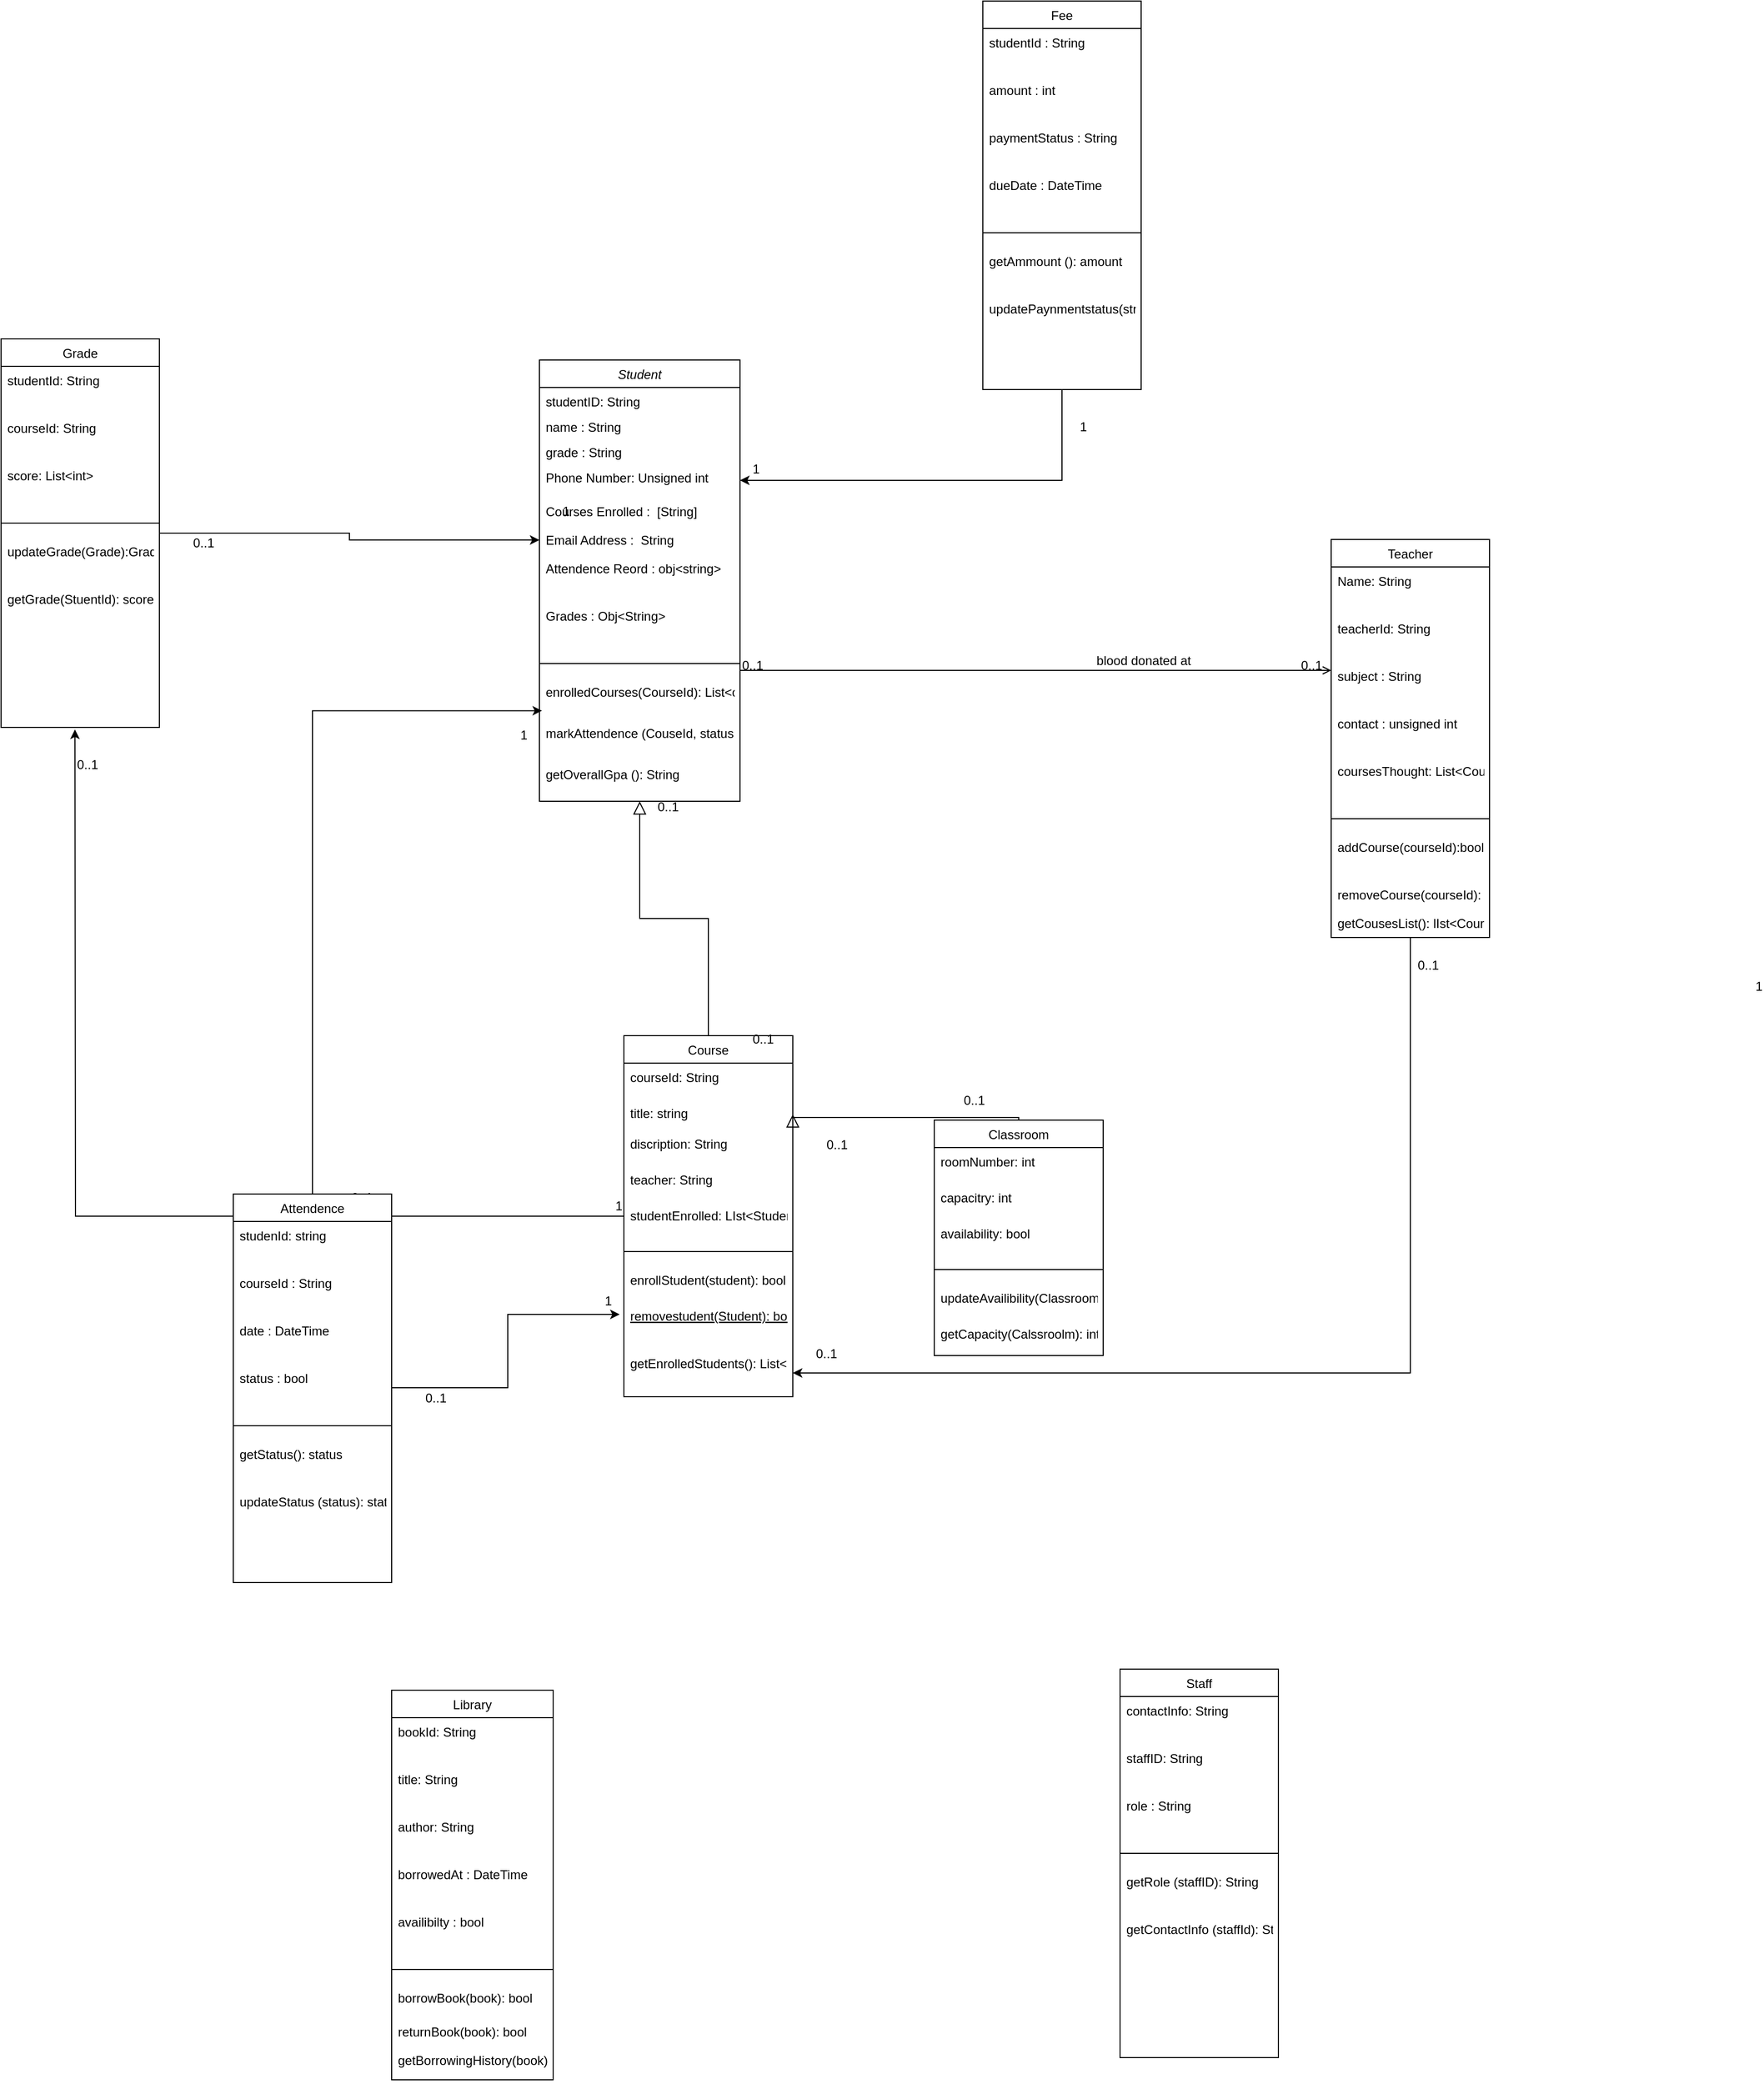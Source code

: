 <mxfile version="21.3.8" type="github">
  <diagram id="C5RBs43oDa-KdzZeNtuy" name="Page-1">
    <mxGraphModel dx="2232" dy="1851" grid="1" gridSize="10" guides="1" tooltips="1" connect="1" arrows="1" fold="1" page="1" pageScale="1" pageWidth="827" pageHeight="1169" math="0" shadow="0">
      <root>
        <mxCell id="WIyWlLk6GJQsqaUBKTNV-0" />
        <mxCell id="WIyWlLk6GJQsqaUBKTNV-1" parent="WIyWlLk6GJQsqaUBKTNV-0" />
        <mxCell id="zkfFHV4jXpPFQw0GAbJ--0" value="Student" style="swimlane;fontStyle=2;align=center;verticalAlign=top;childLayout=stackLayout;horizontal=1;startSize=26;horizontalStack=0;resizeParent=1;resizeLast=0;collapsible=1;marginBottom=0;rounded=0;shadow=0;strokeWidth=1;" parent="WIyWlLk6GJQsqaUBKTNV-1" vertex="1">
          <mxGeometry x="40" y="60" width="190" height="418" as="geometry">
            <mxRectangle x="230" y="140" width="160" height="26" as="alternateBounds" />
          </mxGeometry>
        </mxCell>
        <mxCell id="zkfFHV4jXpPFQw0GAbJ--1" value="studentID: String" style="text;align=left;verticalAlign=top;spacingLeft=4;spacingRight=4;overflow=hidden;rotatable=0;points=[[0,0.5],[1,0.5]];portConstraint=eastwest;" parent="zkfFHV4jXpPFQw0GAbJ--0" vertex="1">
          <mxGeometry y="26" width="190" height="24" as="geometry" />
        </mxCell>
        <mxCell id="I5NfdiN6lvFIo6ACq2IE-95" value="name : String" style="text;align=left;verticalAlign=top;spacingLeft=4;spacingRight=4;overflow=hidden;rotatable=0;points=[[0,0.5],[1,0.5]];portConstraint=eastwest;" vertex="1" parent="zkfFHV4jXpPFQw0GAbJ--0">
          <mxGeometry y="50" width="190" height="24" as="geometry" />
        </mxCell>
        <mxCell id="I5NfdiN6lvFIo6ACq2IE-96" value="grade : String" style="text;align=left;verticalAlign=top;spacingLeft=4;spacingRight=4;overflow=hidden;rotatable=0;points=[[0,0.5],[1,0.5]];portConstraint=eastwest;" vertex="1" parent="zkfFHV4jXpPFQw0GAbJ--0">
          <mxGeometry y="74" width="190" height="24" as="geometry" />
        </mxCell>
        <mxCell id="zkfFHV4jXpPFQw0GAbJ--2" value="Phone Number: Unsigned int" style="text;align=left;verticalAlign=top;spacingLeft=4;spacingRight=4;overflow=hidden;rotatable=0;points=[[0,0.5],[1,0.5]];portConstraint=eastwest;rounded=0;shadow=0;html=0;" parent="zkfFHV4jXpPFQw0GAbJ--0" vertex="1">
          <mxGeometry y="98" width="190" height="32" as="geometry" />
        </mxCell>
        <mxCell id="I5NfdiN6lvFIo6ACq2IE-97" value="Courses Enrolled :  [String]&#xa;" style="text;align=left;verticalAlign=top;spacingLeft=4;spacingRight=4;overflow=hidden;rotatable=0;points=[[0,0.5],[1,0.5]];portConstraint=eastwest;rounded=0;shadow=0;html=0;" vertex="1" parent="zkfFHV4jXpPFQw0GAbJ--0">
          <mxGeometry y="130" width="190" height="27" as="geometry" />
        </mxCell>
        <mxCell id="zkfFHV4jXpPFQw0GAbJ--3" value="Email Address :  String&#xa;" style="text;align=left;verticalAlign=top;spacingLeft=4;spacingRight=4;overflow=hidden;rotatable=0;points=[[0,0.5],[1,0.5]];portConstraint=eastwest;rounded=0;shadow=0;html=0;" parent="zkfFHV4jXpPFQw0GAbJ--0" vertex="1">
          <mxGeometry y="157" width="190" height="27" as="geometry" />
        </mxCell>
        <mxCell id="I5NfdiN6lvFIo6ACq2IE-3" value="Attendence Reord : obj&lt;string&gt;" style="text;align=left;verticalAlign=top;spacingLeft=4;spacingRight=4;overflow=hidden;rotatable=0;points=[[0,0.5],[1,0.5]];portConstraint=eastwest;rounded=0;shadow=0;html=0;" vertex="1" parent="zkfFHV4jXpPFQw0GAbJ--0">
          <mxGeometry y="184" width="190" height="45" as="geometry" />
        </mxCell>
        <mxCell id="I5NfdiN6lvFIo6ACq2IE-4" value="Grades : Obj&lt;String&gt;" style="text;align=left;verticalAlign=top;spacingLeft=4;spacingRight=4;overflow=hidden;rotatable=0;points=[[0,0.5],[1,0.5]];portConstraint=eastwest;rounded=0;shadow=0;html=0;" vertex="1" parent="zkfFHV4jXpPFQw0GAbJ--0">
          <mxGeometry y="229" width="190" height="45" as="geometry" />
        </mxCell>
        <mxCell id="zkfFHV4jXpPFQw0GAbJ--4" value="" style="line;html=1;strokeWidth=1;align=left;verticalAlign=middle;spacingTop=-1;spacingLeft=3;spacingRight=3;rotatable=0;labelPosition=right;points=[];portConstraint=eastwest;" parent="zkfFHV4jXpPFQw0GAbJ--0" vertex="1">
          <mxGeometry y="274" width="190" height="27" as="geometry" />
        </mxCell>
        <mxCell id="zkfFHV4jXpPFQw0GAbJ--5" value="enrolledCourses(CourseId): List&lt;obj&gt;&#xa;" style="text;align=left;verticalAlign=top;spacingLeft=4;spacingRight=4;overflow=hidden;rotatable=0;points=[[0,0.5],[1,0.5]];portConstraint=eastwest;" parent="zkfFHV4jXpPFQw0GAbJ--0" vertex="1">
          <mxGeometry y="301" width="190" height="39" as="geometry" />
        </mxCell>
        <mxCell id="I5NfdiN6lvFIo6ACq2IE-99" value="markAttendence (CouseId, status,date)" style="text;align=left;verticalAlign=top;spacingLeft=4;spacingRight=4;overflow=hidden;rotatable=0;points=[[0,0.5],[1,0.5]];portConstraint=eastwest;" vertex="1" parent="zkfFHV4jXpPFQw0GAbJ--0">
          <mxGeometry y="340" width="190" height="39" as="geometry" />
        </mxCell>
        <mxCell id="I5NfdiN6lvFIo6ACq2IE-100" value="getOverallGpa (): String" style="text;align=left;verticalAlign=top;spacingLeft=4;spacingRight=4;overflow=hidden;rotatable=0;points=[[0,0.5],[1,0.5]];portConstraint=eastwest;" vertex="1" parent="zkfFHV4jXpPFQw0GAbJ--0">
          <mxGeometry y="379" width="190" height="39" as="geometry" />
        </mxCell>
        <mxCell id="I5NfdiN6lvFIo6ACq2IE-91" style="edgeStyle=orthogonalEdgeStyle;rounded=0;orthogonalLoop=1;jettySize=auto;html=1;" edge="1" parent="WIyWlLk6GJQsqaUBKTNV-1" source="zkfFHV4jXpPFQw0GAbJ--6">
          <mxGeometry relative="1" as="geometry">
            <mxPoint x="-400" y="410" as="targetPoint" />
          </mxGeometry>
        </mxCell>
        <mxCell id="zkfFHV4jXpPFQw0GAbJ--6" value="Course" style="swimlane;fontStyle=0;align=center;verticalAlign=top;childLayout=stackLayout;horizontal=1;startSize=26;horizontalStack=0;resizeParent=1;resizeLast=0;collapsible=1;marginBottom=0;rounded=0;shadow=0;strokeWidth=1;" parent="WIyWlLk6GJQsqaUBKTNV-1" vertex="1">
          <mxGeometry x="120" y="700" width="160" height="342" as="geometry">
            <mxRectangle x="130" y="380" width="160" height="26" as="alternateBounds" />
          </mxGeometry>
        </mxCell>
        <mxCell id="zkfFHV4jXpPFQw0GAbJ--7" value="courseId: String" style="text;align=left;verticalAlign=top;spacingLeft=4;spacingRight=4;overflow=hidden;rotatable=0;points=[[0,0.5],[1,0.5]];portConstraint=eastwest;" parent="zkfFHV4jXpPFQw0GAbJ--6" vertex="1">
          <mxGeometry y="26" width="160" height="34" as="geometry" />
        </mxCell>
        <mxCell id="zkfFHV4jXpPFQw0GAbJ--8" value="title: string" style="text;align=left;verticalAlign=top;spacingLeft=4;spacingRight=4;overflow=hidden;rotatable=0;points=[[0,0.5],[1,0.5]];portConstraint=eastwest;rounded=0;shadow=0;html=0;" parent="zkfFHV4jXpPFQw0GAbJ--6" vertex="1">
          <mxGeometry y="60" width="160" height="29" as="geometry" />
        </mxCell>
        <mxCell id="I5NfdiN6lvFIo6ACq2IE-102" value="discription: String" style="text;align=left;verticalAlign=top;spacingLeft=4;spacingRight=4;overflow=hidden;rotatable=0;points=[[0,0.5],[1,0.5]];portConstraint=eastwest;" vertex="1" parent="zkfFHV4jXpPFQw0GAbJ--6">
          <mxGeometry y="89" width="160" height="34" as="geometry" />
        </mxCell>
        <mxCell id="I5NfdiN6lvFIo6ACq2IE-104" value="teacher: String" style="text;align=left;verticalAlign=top;spacingLeft=4;spacingRight=4;overflow=hidden;rotatable=0;points=[[0,0.5],[1,0.5]];portConstraint=eastwest;" vertex="1" parent="zkfFHV4jXpPFQw0GAbJ--6">
          <mxGeometry y="123" width="160" height="34" as="geometry" />
        </mxCell>
        <mxCell id="I5NfdiN6lvFIo6ACq2IE-105" value="studentEnrolled: LIst&lt;Student&gt;" style="text;align=left;verticalAlign=top;spacingLeft=4;spacingRight=4;overflow=hidden;rotatable=0;points=[[0,0.5],[1,0.5]];portConstraint=eastwest;" vertex="1" parent="zkfFHV4jXpPFQw0GAbJ--6">
          <mxGeometry y="157" width="160" height="34" as="geometry" />
        </mxCell>
        <mxCell id="zkfFHV4jXpPFQw0GAbJ--9" value="" style="line;html=1;strokeWidth=1;align=left;verticalAlign=middle;spacingTop=-1;spacingLeft=3;spacingRight=3;rotatable=0;labelPosition=right;points=[];portConstraint=eastwest;" parent="zkfFHV4jXpPFQw0GAbJ--6" vertex="1">
          <mxGeometry y="191" width="160" height="27" as="geometry" />
        </mxCell>
        <mxCell id="I5NfdiN6lvFIo6ACq2IE-103" value="enrollStudent(student): bool" style="text;align=left;verticalAlign=top;spacingLeft=4;spacingRight=4;overflow=hidden;rotatable=0;points=[[0,0.5],[1,0.5]];portConstraint=eastwest;" vertex="1" parent="zkfFHV4jXpPFQw0GAbJ--6">
          <mxGeometry y="218" width="160" height="34" as="geometry" />
        </mxCell>
        <mxCell id="zkfFHV4jXpPFQw0GAbJ--10" value="removestudent(Student): bool" style="text;align=left;verticalAlign=top;spacingLeft=4;spacingRight=4;overflow=hidden;rotatable=0;points=[[0,0.5],[1,0.5]];portConstraint=eastwest;fontStyle=4" parent="zkfFHV4jXpPFQw0GAbJ--6" vertex="1">
          <mxGeometry y="252" width="160" height="45" as="geometry" />
        </mxCell>
        <mxCell id="zkfFHV4jXpPFQw0GAbJ--11" value="getEnrolledStudents(): List&lt;Student&gt;" style="text;align=left;verticalAlign=top;spacingLeft=4;spacingRight=4;overflow=hidden;rotatable=0;points=[[0,0.5],[1,0.5]];portConstraint=eastwest;" parent="zkfFHV4jXpPFQw0GAbJ--6" vertex="1">
          <mxGeometry y="297" width="160" height="45" as="geometry" />
        </mxCell>
        <mxCell id="zkfFHV4jXpPFQw0GAbJ--12" value="" style="endArrow=block;endSize=10;endFill=0;shadow=0;strokeWidth=1;rounded=0;edgeStyle=elbowEdgeStyle;elbow=vertical;" parent="WIyWlLk6GJQsqaUBKTNV-1" source="zkfFHV4jXpPFQw0GAbJ--6" target="zkfFHV4jXpPFQw0GAbJ--0" edge="1">
          <mxGeometry width="160" relative="1" as="geometry">
            <mxPoint x="230" y="324" as="sourcePoint" />
            <mxPoint x="230" y="324" as="targetPoint" />
          </mxGeometry>
        </mxCell>
        <mxCell id="zkfFHV4jXpPFQw0GAbJ--13" value="Classroom" style="swimlane;fontStyle=0;align=center;verticalAlign=top;childLayout=stackLayout;horizontal=1;startSize=26;horizontalStack=0;resizeParent=1;resizeLast=0;collapsible=1;marginBottom=0;rounded=0;shadow=0;strokeWidth=1;" parent="WIyWlLk6GJQsqaUBKTNV-1" vertex="1">
          <mxGeometry x="414" y="780" width="160" height="223" as="geometry">
            <mxRectangle x="340" y="380" width="170" height="26" as="alternateBounds" />
          </mxGeometry>
        </mxCell>
        <mxCell id="zkfFHV4jXpPFQw0GAbJ--14" value="roomNumber: int" style="text;align=left;verticalAlign=top;spacingLeft=4;spacingRight=4;overflow=hidden;rotatable=0;points=[[0,0.5],[1,0.5]];portConstraint=eastwest;" parent="zkfFHV4jXpPFQw0GAbJ--13" vertex="1">
          <mxGeometry y="26" width="160" height="34" as="geometry" />
        </mxCell>
        <mxCell id="I5NfdiN6lvFIo6ACq2IE-108" value="capacitry: int" style="text;align=left;verticalAlign=top;spacingLeft=4;spacingRight=4;overflow=hidden;rotatable=0;points=[[0,0.5],[1,0.5]];portConstraint=eastwest;" vertex="1" parent="zkfFHV4jXpPFQw0GAbJ--13">
          <mxGeometry y="60" width="160" height="34" as="geometry" />
        </mxCell>
        <mxCell id="I5NfdiN6lvFIo6ACq2IE-109" value="availability: bool" style="text;align=left;verticalAlign=top;spacingLeft=4;spacingRight=4;overflow=hidden;rotatable=0;points=[[0,0.5],[1,0.5]];portConstraint=eastwest;" vertex="1" parent="zkfFHV4jXpPFQw0GAbJ--13">
          <mxGeometry y="94" width="160" height="34" as="geometry" />
        </mxCell>
        <mxCell id="zkfFHV4jXpPFQw0GAbJ--15" value="" style="line;html=1;strokeWidth=1;align=left;verticalAlign=middle;spacingTop=-1;spacingLeft=3;spacingRight=3;rotatable=0;labelPosition=right;points=[];portConstraint=eastwest;" parent="zkfFHV4jXpPFQw0GAbJ--13" vertex="1">
          <mxGeometry y="128" width="160" height="27" as="geometry" />
        </mxCell>
        <mxCell id="I5NfdiN6lvFIo6ACq2IE-112" value="updateAvailibility(Classroom): bool" style="text;align=left;verticalAlign=top;spacingLeft=4;spacingRight=4;overflow=hidden;rotatable=0;points=[[0,0.5],[1,0.5]];portConstraint=eastwest;" vertex="1" parent="zkfFHV4jXpPFQw0GAbJ--13">
          <mxGeometry y="155" width="160" height="34" as="geometry" />
        </mxCell>
        <mxCell id="I5NfdiN6lvFIo6ACq2IE-111" value="getCapacity(Calssroolm): int" style="text;align=left;verticalAlign=top;spacingLeft=4;spacingRight=4;overflow=hidden;rotatable=0;points=[[0,0.5],[1,0.5]];portConstraint=eastwest;" vertex="1" parent="zkfFHV4jXpPFQw0GAbJ--13">
          <mxGeometry y="189" width="160" height="34" as="geometry" />
        </mxCell>
        <mxCell id="zkfFHV4jXpPFQw0GAbJ--16" value="" style="endArrow=block;endSize=10;endFill=0;shadow=0;strokeWidth=1;rounded=0;edgeStyle=elbowEdgeStyle;elbow=vertical;entryX=1;entryY=0.5;entryDx=0;entryDy=0;" parent="WIyWlLk6GJQsqaUBKTNV-1" source="zkfFHV4jXpPFQw0GAbJ--13" target="zkfFHV4jXpPFQw0GAbJ--8" edge="1">
          <mxGeometry width="160" relative="1" as="geometry">
            <mxPoint x="240" y="494" as="sourcePoint" />
            <mxPoint x="340" y="392" as="targetPoint" />
          </mxGeometry>
        </mxCell>
        <mxCell id="I5NfdiN6lvFIo6ACq2IE-82" style="edgeStyle=orthogonalEdgeStyle;rounded=0;orthogonalLoop=1;jettySize=auto;html=1;" edge="1" parent="WIyWlLk6GJQsqaUBKTNV-1" source="zkfFHV4jXpPFQw0GAbJ--17" target="zkfFHV4jXpPFQw0GAbJ--11">
          <mxGeometry relative="1" as="geometry" />
        </mxCell>
        <mxCell id="zkfFHV4jXpPFQw0GAbJ--17" value="Teacher" style="swimlane;fontStyle=0;align=center;verticalAlign=top;childLayout=stackLayout;horizontal=1;startSize=26;horizontalStack=0;resizeParent=1;resizeLast=0;collapsible=1;marginBottom=0;rounded=0;shadow=0;strokeWidth=1;" parent="WIyWlLk6GJQsqaUBKTNV-1" vertex="1">
          <mxGeometry x="790" y="230" width="150" height="377" as="geometry">
            <mxRectangle x="550" y="140" width="160" height="26" as="alternateBounds" />
          </mxGeometry>
        </mxCell>
        <mxCell id="zkfFHV4jXpPFQw0GAbJ--18" value="Name: String" style="text;align=left;verticalAlign=top;spacingLeft=4;spacingRight=4;overflow=hidden;rotatable=0;points=[[0,0.5],[1,0.5]];portConstraint=eastwest;" parent="zkfFHV4jXpPFQw0GAbJ--17" vertex="1">
          <mxGeometry y="26" width="150" height="45" as="geometry" />
        </mxCell>
        <mxCell id="zkfFHV4jXpPFQw0GAbJ--19" value="teacherId: String" style="text;align=left;verticalAlign=top;spacingLeft=4;spacingRight=4;overflow=hidden;rotatable=0;points=[[0,0.5],[1,0.5]];portConstraint=eastwest;rounded=0;shadow=0;html=0;" parent="zkfFHV4jXpPFQw0GAbJ--17" vertex="1">
          <mxGeometry y="71" width="150" height="45" as="geometry" />
        </mxCell>
        <mxCell id="zkfFHV4jXpPFQw0GAbJ--20" value="subject : String" style="text;align=left;verticalAlign=top;spacingLeft=4;spacingRight=4;overflow=hidden;rotatable=0;points=[[0,0.5],[1,0.5]];portConstraint=eastwest;rounded=0;shadow=0;html=0;" parent="zkfFHV4jXpPFQw0GAbJ--17" vertex="1">
          <mxGeometry y="116" width="150" height="45" as="geometry" />
        </mxCell>
        <mxCell id="zkfFHV4jXpPFQw0GAbJ--21" value="contact : unsigned int" style="text;align=left;verticalAlign=top;spacingLeft=4;spacingRight=4;overflow=hidden;rotatable=0;points=[[0,0.5],[1,0.5]];portConstraint=eastwest;rounded=0;shadow=0;html=0;" parent="zkfFHV4jXpPFQw0GAbJ--17" vertex="1">
          <mxGeometry y="161" width="150" height="45" as="geometry" />
        </mxCell>
        <mxCell id="zkfFHV4jXpPFQw0GAbJ--22" value="coursesThought: List&lt;Course&gt;" style="text;align=left;verticalAlign=top;spacingLeft=4;spacingRight=4;overflow=hidden;rotatable=0;points=[[0,0.5],[1,0.5]];portConstraint=eastwest;rounded=0;shadow=0;html=0;" parent="zkfFHV4jXpPFQw0GAbJ--17" vertex="1">
          <mxGeometry y="206" width="150" height="45" as="geometry" />
        </mxCell>
        <mxCell id="zkfFHV4jXpPFQw0GAbJ--23" value="" style="line;html=1;strokeWidth=1;align=left;verticalAlign=middle;spacingTop=-1;spacingLeft=3;spacingRight=3;rotatable=0;labelPosition=right;points=[];portConstraint=eastwest;" parent="zkfFHV4jXpPFQw0GAbJ--17" vertex="1">
          <mxGeometry y="251" width="150" height="27" as="geometry" />
        </mxCell>
        <mxCell id="zkfFHV4jXpPFQw0GAbJ--24" value="addCourse(courseId):bool" style="text;align=left;verticalAlign=top;spacingLeft=4;spacingRight=4;overflow=hidden;rotatable=0;points=[[0,0.5],[1,0.5]];portConstraint=eastwest;" parent="zkfFHV4jXpPFQw0GAbJ--17" vertex="1">
          <mxGeometry y="278" width="150" height="45" as="geometry" />
        </mxCell>
        <mxCell id="zkfFHV4jXpPFQw0GAbJ--25" value="removeCourse(courseId): Course" style="text;align=left;verticalAlign=top;spacingLeft=4;spacingRight=4;overflow=hidden;rotatable=0;points=[[0,0.5],[1,0.5]];portConstraint=eastwest;" parent="zkfFHV4jXpPFQw0GAbJ--17" vertex="1">
          <mxGeometry y="323" width="150" height="27" as="geometry" />
        </mxCell>
        <mxCell id="I5NfdiN6lvFIo6ACq2IE-101" value="getCousesList(): lIst&lt;Course&gt;" style="text;align=left;verticalAlign=top;spacingLeft=4;spacingRight=4;overflow=hidden;rotatable=0;points=[[0,0.5],[1,0.5]];portConstraint=eastwest;" vertex="1" parent="zkfFHV4jXpPFQw0GAbJ--17">
          <mxGeometry y="350" width="150" height="27" as="geometry" />
        </mxCell>
        <mxCell id="zkfFHV4jXpPFQw0GAbJ--26" value="" style="endArrow=open;shadow=0;strokeWidth=1;rounded=0;endFill=1;edgeStyle=elbowEdgeStyle;elbow=vertical;" parent="WIyWlLk6GJQsqaUBKTNV-1" source="zkfFHV4jXpPFQw0GAbJ--0" target="zkfFHV4jXpPFQw0GAbJ--17" edge="1">
          <mxGeometry x="0.5" y="41" relative="1" as="geometry">
            <mxPoint x="410" y="313" as="sourcePoint" />
            <mxPoint x="570" y="313" as="targetPoint" />
            <mxPoint x="-40" y="32" as="offset" />
          </mxGeometry>
        </mxCell>
        <mxCell id="zkfFHV4jXpPFQw0GAbJ--27" value="0..1" style="resizable=0;align=left;verticalAlign=bottom;labelBackgroundColor=none;fontSize=12;" parent="zkfFHV4jXpPFQw0GAbJ--26" connectable="0" vertex="1">
          <mxGeometry x="-1" relative="1" as="geometry">
            <mxPoint y="4" as="offset" />
          </mxGeometry>
        </mxCell>
        <mxCell id="zkfFHV4jXpPFQw0GAbJ--28" value="0..1" style="resizable=0;align=right;verticalAlign=bottom;labelBackgroundColor=none;fontSize=12;" parent="zkfFHV4jXpPFQw0GAbJ--26" connectable="0" vertex="1">
          <mxGeometry x="1" relative="1" as="geometry">
            <mxPoint x="-7" y="4" as="offset" />
          </mxGeometry>
        </mxCell>
        <mxCell id="zkfFHV4jXpPFQw0GAbJ--29" value="blood donated at" style="text;html=1;resizable=0;points=[];;align=center;verticalAlign=middle;labelBackgroundColor=none;rounded=0;shadow=0;strokeWidth=1;fontSize=12;" parent="zkfFHV4jXpPFQw0GAbJ--26" vertex="1" connectable="0">
          <mxGeometry x="0.5" y="49" relative="1" as="geometry">
            <mxPoint x="-38" y="40" as="offset" />
          </mxGeometry>
        </mxCell>
        <mxCell id="I5NfdiN6lvFIo6ACq2IE-65" value="0..1" style="resizable=0;align=left;verticalAlign=bottom;labelBackgroundColor=none;fontSize=12;" connectable="0" vertex="1" parent="zkfFHV4jXpPFQw0GAbJ--26">
          <mxGeometry x="-1" relative="1" as="geometry">
            <mxPoint x="-80" y="138" as="offset" />
          </mxGeometry>
        </mxCell>
        <mxCell id="I5NfdiN6lvFIo6ACq2IE-66" value="1" style="resizable=0;align=left;verticalAlign=bottom;labelBackgroundColor=none;fontSize=12;" connectable="0" vertex="1" parent="zkfFHV4jXpPFQw0GAbJ--26">
          <mxGeometry x="-1" relative="1" as="geometry">
            <mxPoint x="-130" y="606" as="offset" />
          </mxGeometry>
        </mxCell>
        <mxCell id="I5NfdiN6lvFIo6ACq2IE-71" value="1" style="resizable=0;align=left;verticalAlign=bottom;labelBackgroundColor=none;fontSize=12;" connectable="0" vertex="1" parent="zkfFHV4jXpPFQw0GAbJ--26">
          <mxGeometry x="-1" relative="1" as="geometry">
            <mxPoint x="-210" y="70" as="offset" />
          </mxGeometry>
        </mxCell>
        <mxCell id="I5NfdiN6lvFIo6ACq2IE-72" value="0..1" style="resizable=0;align=left;verticalAlign=bottom;labelBackgroundColor=none;fontSize=12;" connectable="0" vertex="1" parent="zkfFHV4jXpPFQw0GAbJ--26">
          <mxGeometry x="-1" relative="1" as="geometry">
            <mxPoint x="10" y="358" as="offset" />
          </mxGeometry>
        </mxCell>
        <mxCell id="I5NfdiN6lvFIo6ACq2IE-73" value="0..1" style="resizable=0;align=left;verticalAlign=bottom;labelBackgroundColor=none;fontSize=12;" connectable="0" vertex="1" parent="zkfFHV4jXpPFQw0GAbJ--26">
          <mxGeometry x="-1" relative="1" as="geometry">
            <mxPoint x="-370" y="508" as="offset" />
          </mxGeometry>
        </mxCell>
        <mxCell id="I5NfdiN6lvFIo6ACq2IE-76" value="1" style="resizable=0;align=left;verticalAlign=bottom;labelBackgroundColor=none;fontSize=12;" connectable="0" vertex="1" parent="zkfFHV4jXpPFQw0GAbJ--26">
          <mxGeometry x="-1" relative="1" as="geometry">
            <mxPoint x="-170" y="-142" as="offset" />
          </mxGeometry>
        </mxCell>
        <mxCell id="I5NfdiN6lvFIo6ACq2IE-78" value="0..1" style="resizable=0;align=left;verticalAlign=bottom;labelBackgroundColor=none;fontSize=12;" connectable="0" vertex="1" parent="zkfFHV4jXpPFQw0GAbJ--26">
          <mxGeometry x="-1" relative="1" as="geometry">
            <mxPoint x="-520" y="-112" as="offset" />
          </mxGeometry>
        </mxCell>
        <mxCell id="I5NfdiN6lvFIo6ACq2IE-80" value="1" style="resizable=0;align=left;verticalAlign=bottom;labelBackgroundColor=none;fontSize=12;" connectable="0" vertex="1" parent="zkfFHV4jXpPFQw0GAbJ--26">
          <mxGeometry x="-1" relative="1" as="geometry">
            <mxPoint x="10" y="-182" as="offset" />
          </mxGeometry>
        </mxCell>
        <mxCell id="I5NfdiN6lvFIo6ACq2IE-81" value="1" style="resizable=0;align=left;verticalAlign=bottom;labelBackgroundColor=none;fontSize=12;" connectable="0" vertex="1" parent="zkfFHV4jXpPFQw0GAbJ--26">
          <mxGeometry x="-1" relative="1" as="geometry">
            <mxPoint x="320" y="-222" as="offset" />
          </mxGeometry>
        </mxCell>
        <mxCell id="I5NfdiN6lvFIo6ACq2IE-84" value="0..1" style="resizable=0;align=left;verticalAlign=bottom;labelBackgroundColor=none;fontSize=12;" connectable="0" vertex="1" parent="zkfFHV4jXpPFQw0GAbJ--26">
          <mxGeometry x="-1" relative="1" as="geometry">
            <mxPoint x="70" y="656" as="offset" />
          </mxGeometry>
        </mxCell>
        <mxCell id="I5NfdiN6lvFIo6ACq2IE-85" value="1" style="resizable=0;align=left;verticalAlign=bottom;labelBackgroundColor=none;fontSize=12;" connectable="0" vertex="1" parent="zkfFHV4jXpPFQw0GAbJ--26">
          <mxGeometry x="-1" relative="1" as="geometry">
            <mxPoint x="960" y="308" as="offset" />
          </mxGeometry>
        </mxCell>
        <mxCell id="I5NfdiN6lvFIo6ACq2IE-86" value="0..1" style="resizable=0;align=left;verticalAlign=bottom;labelBackgroundColor=none;fontSize=12;" connectable="0" vertex="1" parent="zkfFHV4jXpPFQw0GAbJ--26">
          <mxGeometry x="-1" relative="1" as="geometry">
            <mxPoint x="640" y="288" as="offset" />
          </mxGeometry>
        </mxCell>
        <mxCell id="I5NfdiN6lvFIo6ACq2IE-87" value="0..1" style="resizable=0;align=left;verticalAlign=bottom;labelBackgroundColor=none;fontSize=12;" connectable="0" vertex="1" parent="zkfFHV4jXpPFQw0GAbJ--26">
          <mxGeometry x="-1" relative="1" as="geometry">
            <mxPoint x="210" y="416" as="offset" />
          </mxGeometry>
        </mxCell>
        <mxCell id="I5NfdiN6lvFIo6ACq2IE-88" value="0..1" style="resizable=0;align=left;verticalAlign=bottom;labelBackgroundColor=none;fontSize=12;" connectable="0" vertex="1" parent="zkfFHV4jXpPFQw0GAbJ--26">
          <mxGeometry x="-1" relative="1" as="geometry">
            <mxPoint x="80" y="458" as="offset" />
          </mxGeometry>
        </mxCell>
        <mxCell id="I5NfdiN6lvFIo6ACq2IE-90" value="0..1" style="resizable=0;align=left;verticalAlign=bottom;labelBackgroundColor=none;fontSize=12;" connectable="0" vertex="1" parent="zkfFHV4jXpPFQw0GAbJ--26">
          <mxGeometry x="-1" relative="1" as="geometry">
            <mxPoint x="-300" y="698" as="offset" />
          </mxGeometry>
        </mxCell>
        <mxCell id="I5NfdiN6lvFIo6ACq2IE-92" value="0..1" style="resizable=0;align=left;verticalAlign=bottom;labelBackgroundColor=none;fontSize=12;" connectable="0" vertex="1" parent="zkfFHV4jXpPFQw0GAbJ--26">
          <mxGeometry x="-1" relative="1" as="geometry">
            <mxPoint x="-630" y="98" as="offset" />
          </mxGeometry>
        </mxCell>
        <mxCell id="I5NfdiN6lvFIo6ACq2IE-93" value="1" style="resizable=0;align=left;verticalAlign=bottom;labelBackgroundColor=none;fontSize=12;" connectable="0" vertex="1" parent="zkfFHV4jXpPFQw0GAbJ--26">
          <mxGeometry x="-1" relative="1" as="geometry">
            <mxPoint x="-120" y="516" as="offset" />
          </mxGeometry>
        </mxCell>
        <mxCell id="I5NfdiN6lvFIo6ACq2IE-75" style="edgeStyle=orthogonalEdgeStyle;rounded=0;orthogonalLoop=1;jettySize=auto;html=1;" edge="1" parent="WIyWlLk6GJQsqaUBKTNV-1" source="I5NfdiN6lvFIo6ACq2IE-20" target="zkfFHV4jXpPFQw0GAbJ--3">
          <mxGeometry relative="1" as="geometry" />
        </mxCell>
        <mxCell id="I5NfdiN6lvFIo6ACq2IE-20" value="Grade" style="swimlane;fontStyle=0;align=center;verticalAlign=top;childLayout=stackLayout;horizontal=1;startSize=26;horizontalStack=0;resizeParent=1;resizeLast=0;collapsible=1;marginBottom=0;rounded=0;shadow=0;strokeWidth=1;" vertex="1" parent="WIyWlLk6GJQsqaUBKTNV-1">
          <mxGeometry x="-470" y="40" width="150" height="368" as="geometry">
            <mxRectangle x="550" y="140" width="160" height="26" as="alternateBounds" />
          </mxGeometry>
        </mxCell>
        <mxCell id="I5NfdiN6lvFIo6ACq2IE-21" value="studentId: String" style="text;align=left;verticalAlign=top;spacingLeft=4;spacingRight=4;overflow=hidden;rotatable=0;points=[[0,0.5],[1,0.5]];portConstraint=eastwest;" vertex="1" parent="I5NfdiN6lvFIo6ACq2IE-20">
          <mxGeometry y="26" width="150" height="45" as="geometry" />
        </mxCell>
        <mxCell id="I5NfdiN6lvFIo6ACq2IE-22" value="courseId: String" style="text;align=left;verticalAlign=top;spacingLeft=4;spacingRight=4;overflow=hidden;rotatable=0;points=[[0,0.5],[1,0.5]];portConstraint=eastwest;rounded=0;shadow=0;html=0;" vertex="1" parent="I5NfdiN6lvFIo6ACq2IE-20">
          <mxGeometry y="71" width="150" height="45" as="geometry" />
        </mxCell>
        <mxCell id="I5NfdiN6lvFIo6ACq2IE-23" value="score: List&lt;int&gt;" style="text;align=left;verticalAlign=top;spacingLeft=4;spacingRight=4;overflow=hidden;rotatable=0;points=[[0,0.5],[1,0.5]];portConstraint=eastwest;rounded=0;shadow=0;html=0;" vertex="1" parent="I5NfdiN6lvFIo6ACq2IE-20">
          <mxGeometry y="116" width="150" height="45" as="geometry" />
        </mxCell>
        <mxCell id="I5NfdiN6lvFIo6ACq2IE-26" value="" style="line;html=1;strokeWidth=1;align=left;verticalAlign=middle;spacingTop=-1;spacingLeft=3;spacingRight=3;rotatable=0;labelPosition=right;points=[];portConstraint=eastwest;" vertex="1" parent="I5NfdiN6lvFIo6ACq2IE-20">
          <mxGeometry y="161" width="150" height="27" as="geometry" />
        </mxCell>
        <mxCell id="I5NfdiN6lvFIo6ACq2IE-27" value="updateGrade(Grade):Grade" style="text;align=left;verticalAlign=top;spacingLeft=4;spacingRight=4;overflow=hidden;rotatable=0;points=[[0,0.5],[1,0.5]];portConstraint=eastwest;" vertex="1" parent="I5NfdiN6lvFIo6ACq2IE-20">
          <mxGeometry y="188" width="150" height="45" as="geometry" />
        </mxCell>
        <mxCell id="I5NfdiN6lvFIo6ACq2IE-28" value="getGrade(StuentId): score" style="text;align=left;verticalAlign=top;spacingLeft=4;spacingRight=4;overflow=hidden;rotatable=0;points=[[0,0.5],[1,0.5]];portConstraint=eastwest;" vertex="1" parent="I5NfdiN6lvFIo6ACq2IE-20">
          <mxGeometry y="233" width="150" height="27" as="geometry" />
        </mxCell>
        <mxCell id="I5NfdiN6lvFIo6ACq2IE-70" style="edgeStyle=orthogonalEdgeStyle;rounded=0;orthogonalLoop=1;jettySize=auto;html=1;entryX=0.013;entryY=0.8;entryDx=0;entryDy=0;entryPerimeter=0;" edge="1" parent="WIyWlLk6GJQsqaUBKTNV-1" source="I5NfdiN6lvFIo6ACq2IE-29" target="zkfFHV4jXpPFQw0GAbJ--5">
          <mxGeometry relative="1" as="geometry">
            <Array as="points">
              <mxPoint x="-175" y="392" />
            </Array>
          </mxGeometry>
        </mxCell>
        <mxCell id="I5NfdiN6lvFIo6ACq2IE-29" value="Attendence" style="swimlane;fontStyle=0;align=center;verticalAlign=top;childLayout=stackLayout;horizontal=1;startSize=26;horizontalStack=0;resizeParent=1;resizeLast=0;collapsible=1;marginBottom=0;rounded=0;shadow=0;strokeWidth=1;" vertex="1" parent="WIyWlLk6GJQsqaUBKTNV-1">
          <mxGeometry x="-250" y="850" width="150" height="368" as="geometry">
            <mxRectangle x="550" y="140" width="160" height="26" as="alternateBounds" />
          </mxGeometry>
        </mxCell>
        <mxCell id="I5NfdiN6lvFIo6ACq2IE-30" value="studenId: string" style="text;align=left;verticalAlign=top;spacingLeft=4;spacingRight=4;overflow=hidden;rotatable=0;points=[[0,0.5],[1,0.5]];portConstraint=eastwest;" vertex="1" parent="I5NfdiN6lvFIo6ACq2IE-29">
          <mxGeometry y="26" width="150" height="45" as="geometry" />
        </mxCell>
        <mxCell id="I5NfdiN6lvFIo6ACq2IE-31" value="courseId : String" style="text;align=left;verticalAlign=top;spacingLeft=4;spacingRight=4;overflow=hidden;rotatable=0;points=[[0,0.5],[1,0.5]];portConstraint=eastwest;rounded=0;shadow=0;html=0;" vertex="1" parent="I5NfdiN6lvFIo6ACq2IE-29">
          <mxGeometry y="71" width="150" height="45" as="geometry" />
        </mxCell>
        <mxCell id="I5NfdiN6lvFIo6ACq2IE-32" value="date : DateTime" style="text;align=left;verticalAlign=top;spacingLeft=4;spacingRight=4;overflow=hidden;rotatable=0;points=[[0,0.5],[1,0.5]];portConstraint=eastwest;rounded=0;shadow=0;html=0;" vertex="1" parent="I5NfdiN6lvFIo6ACq2IE-29">
          <mxGeometry y="116" width="150" height="45" as="geometry" />
        </mxCell>
        <mxCell id="I5NfdiN6lvFIo6ACq2IE-33" value="status : bool" style="text;align=left;verticalAlign=top;spacingLeft=4;spacingRight=4;overflow=hidden;rotatable=0;points=[[0,0.5],[1,0.5]];portConstraint=eastwest;rounded=0;shadow=0;html=0;" vertex="1" parent="I5NfdiN6lvFIo6ACq2IE-29">
          <mxGeometry y="161" width="150" height="45" as="geometry" />
        </mxCell>
        <mxCell id="I5NfdiN6lvFIo6ACq2IE-35" value="" style="line;html=1;strokeWidth=1;align=left;verticalAlign=middle;spacingTop=-1;spacingLeft=3;spacingRight=3;rotatable=0;labelPosition=right;points=[];portConstraint=eastwest;" vertex="1" parent="I5NfdiN6lvFIo6ACq2IE-29">
          <mxGeometry y="206" width="150" height="27" as="geometry" />
        </mxCell>
        <mxCell id="I5NfdiN6lvFIo6ACq2IE-36" value="getStatus(): status" style="text;align=left;verticalAlign=top;spacingLeft=4;spacingRight=4;overflow=hidden;rotatable=0;points=[[0,0.5],[1,0.5]];portConstraint=eastwest;" vertex="1" parent="I5NfdiN6lvFIo6ACq2IE-29">
          <mxGeometry y="233" width="150" height="45" as="geometry" />
        </mxCell>
        <mxCell id="I5NfdiN6lvFIo6ACq2IE-37" value="updateStatus (status): status" style="text;align=left;verticalAlign=top;spacingLeft=4;spacingRight=4;overflow=hidden;rotatable=0;points=[[0,0.5],[1,0.5]];portConstraint=eastwest;" vertex="1" parent="I5NfdiN6lvFIo6ACq2IE-29">
          <mxGeometry y="278" width="150" height="27" as="geometry" />
        </mxCell>
        <mxCell id="I5NfdiN6lvFIo6ACq2IE-79" style="edgeStyle=orthogonalEdgeStyle;rounded=0;orthogonalLoop=1;jettySize=auto;html=1;entryX=1;entryY=0.5;entryDx=0;entryDy=0;" edge="1" parent="WIyWlLk6GJQsqaUBKTNV-1" source="I5NfdiN6lvFIo6ACq2IE-38" target="zkfFHV4jXpPFQw0GAbJ--2">
          <mxGeometry relative="1" as="geometry" />
        </mxCell>
        <mxCell id="I5NfdiN6lvFIo6ACq2IE-38" value="Fee" style="swimlane;fontStyle=0;align=center;verticalAlign=top;childLayout=stackLayout;horizontal=1;startSize=26;horizontalStack=0;resizeParent=1;resizeLast=0;collapsible=1;marginBottom=0;rounded=0;shadow=0;strokeWidth=1;" vertex="1" parent="WIyWlLk6GJQsqaUBKTNV-1">
          <mxGeometry x="460" y="-280" width="150" height="368" as="geometry">
            <mxRectangle x="550" y="140" width="160" height="26" as="alternateBounds" />
          </mxGeometry>
        </mxCell>
        <mxCell id="I5NfdiN6lvFIo6ACq2IE-39" value="studentId : String" style="text;align=left;verticalAlign=top;spacingLeft=4;spacingRight=4;overflow=hidden;rotatable=0;points=[[0,0.5],[1,0.5]];portConstraint=eastwest;" vertex="1" parent="I5NfdiN6lvFIo6ACq2IE-38">
          <mxGeometry y="26" width="150" height="45" as="geometry" />
        </mxCell>
        <mxCell id="I5NfdiN6lvFIo6ACq2IE-40" value="amount : int" style="text;align=left;verticalAlign=top;spacingLeft=4;spacingRight=4;overflow=hidden;rotatable=0;points=[[0,0.5],[1,0.5]];portConstraint=eastwest;rounded=0;shadow=0;html=0;" vertex="1" parent="I5NfdiN6lvFIo6ACq2IE-38">
          <mxGeometry y="71" width="150" height="45" as="geometry" />
        </mxCell>
        <mxCell id="I5NfdiN6lvFIo6ACq2IE-41" value="paymentStatus : String" style="text;align=left;verticalAlign=top;spacingLeft=4;spacingRight=4;overflow=hidden;rotatable=0;points=[[0,0.5],[1,0.5]];portConstraint=eastwest;rounded=0;shadow=0;html=0;" vertex="1" parent="I5NfdiN6lvFIo6ACq2IE-38">
          <mxGeometry y="116" width="150" height="45" as="geometry" />
        </mxCell>
        <mxCell id="I5NfdiN6lvFIo6ACq2IE-42" value="dueDate : DateTime" style="text;align=left;verticalAlign=top;spacingLeft=4;spacingRight=4;overflow=hidden;rotatable=0;points=[[0,0.5],[1,0.5]];portConstraint=eastwest;rounded=0;shadow=0;html=0;" vertex="1" parent="I5NfdiN6lvFIo6ACq2IE-38">
          <mxGeometry y="161" width="150" height="45" as="geometry" />
        </mxCell>
        <mxCell id="I5NfdiN6lvFIo6ACq2IE-44" value="" style="line;html=1;strokeWidth=1;align=left;verticalAlign=middle;spacingTop=-1;spacingLeft=3;spacingRight=3;rotatable=0;labelPosition=right;points=[];portConstraint=eastwest;" vertex="1" parent="I5NfdiN6lvFIo6ACq2IE-38">
          <mxGeometry y="206" width="150" height="27" as="geometry" />
        </mxCell>
        <mxCell id="I5NfdiN6lvFIo6ACq2IE-45" value="getAmmount (): amount" style="text;align=left;verticalAlign=top;spacingLeft=4;spacingRight=4;overflow=hidden;rotatable=0;points=[[0,0.5],[1,0.5]];portConstraint=eastwest;" vertex="1" parent="I5NfdiN6lvFIo6ACq2IE-38">
          <mxGeometry y="233" width="150" height="45" as="geometry" />
        </mxCell>
        <mxCell id="I5NfdiN6lvFIo6ACq2IE-46" value="updatePaynmentstatus(string): string" style="text;align=left;verticalAlign=top;spacingLeft=4;spacingRight=4;overflow=hidden;rotatable=0;points=[[0,0.5],[1,0.5]];portConstraint=eastwest;" vertex="1" parent="I5NfdiN6lvFIo6ACq2IE-38">
          <mxGeometry y="278" width="150" height="27" as="geometry" />
        </mxCell>
        <mxCell id="I5NfdiN6lvFIo6ACq2IE-47" value="Staff" style="swimlane;fontStyle=0;align=center;verticalAlign=top;childLayout=stackLayout;horizontal=1;startSize=26;horizontalStack=0;resizeParent=1;resizeLast=0;collapsible=1;marginBottom=0;rounded=0;shadow=0;strokeWidth=1;" vertex="1" parent="WIyWlLk6GJQsqaUBKTNV-1">
          <mxGeometry x="590" y="1300" width="150" height="368" as="geometry">
            <mxRectangle x="550" y="140" width="160" height="26" as="alternateBounds" />
          </mxGeometry>
        </mxCell>
        <mxCell id="I5NfdiN6lvFIo6ACq2IE-48" value="contactInfo: String" style="text;align=left;verticalAlign=top;spacingLeft=4;spacingRight=4;overflow=hidden;rotatable=0;points=[[0,0.5],[1,0.5]];portConstraint=eastwest;" vertex="1" parent="I5NfdiN6lvFIo6ACq2IE-47">
          <mxGeometry y="26" width="150" height="45" as="geometry" />
        </mxCell>
        <mxCell id="I5NfdiN6lvFIo6ACq2IE-49" value="staffID: String" style="text;align=left;verticalAlign=top;spacingLeft=4;spacingRight=4;overflow=hidden;rotatable=0;points=[[0,0.5],[1,0.5]];portConstraint=eastwest;rounded=0;shadow=0;html=0;" vertex="1" parent="I5NfdiN6lvFIo6ACq2IE-47">
          <mxGeometry y="71" width="150" height="45" as="geometry" />
        </mxCell>
        <mxCell id="I5NfdiN6lvFIo6ACq2IE-50" value="role : String" style="text;align=left;verticalAlign=top;spacingLeft=4;spacingRight=4;overflow=hidden;rotatable=0;points=[[0,0.5],[1,0.5]];portConstraint=eastwest;rounded=0;shadow=0;html=0;" vertex="1" parent="I5NfdiN6lvFIo6ACq2IE-47">
          <mxGeometry y="116" width="150" height="45" as="geometry" />
        </mxCell>
        <mxCell id="I5NfdiN6lvFIo6ACq2IE-53" value="" style="line;html=1;strokeWidth=1;align=left;verticalAlign=middle;spacingTop=-1;spacingLeft=3;spacingRight=3;rotatable=0;labelPosition=right;points=[];portConstraint=eastwest;" vertex="1" parent="I5NfdiN6lvFIo6ACq2IE-47">
          <mxGeometry y="161" width="150" height="27" as="geometry" />
        </mxCell>
        <mxCell id="I5NfdiN6lvFIo6ACq2IE-54" value="getRole (staffID): String" style="text;align=left;verticalAlign=top;spacingLeft=4;spacingRight=4;overflow=hidden;rotatable=0;points=[[0,0.5],[1,0.5]];portConstraint=eastwest;" vertex="1" parent="I5NfdiN6lvFIo6ACq2IE-47">
          <mxGeometry y="188" width="150" height="45" as="geometry" />
        </mxCell>
        <mxCell id="I5NfdiN6lvFIo6ACq2IE-55" value="getContactInfo (staffId): String" style="text;align=left;verticalAlign=top;spacingLeft=4;spacingRight=4;overflow=hidden;rotatable=0;points=[[0,0.5],[1,0.5]];portConstraint=eastwest;" vertex="1" parent="I5NfdiN6lvFIo6ACq2IE-47">
          <mxGeometry y="233" width="150" height="27" as="geometry" />
        </mxCell>
        <mxCell id="I5NfdiN6lvFIo6ACq2IE-56" value="Library" style="swimlane;fontStyle=0;align=center;verticalAlign=top;childLayout=stackLayout;horizontal=1;startSize=26;horizontalStack=0;resizeParent=1;resizeLast=0;collapsible=1;marginBottom=0;rounded=0;shadow=0;strokeWidth=1;" vertex="1" parent="WIyWlLk6GJQsqaUBKTNV-1">
          <mxGeometry x="-100" y="1320" width="153" height="369" as="geometry">
            <mxRectangle x="550" y="140" width="160" height="26" as="alternateBounds" />
          </mxGeometry>
        </mxCell>
        <mxCell id="I5NfdiN6lvFIo6ACq2IE-57" value="bookId: String" style="text;align=left;verticalAlign=top;spacingLeft=4;spacingRight=4;overflow=hidden;rotatable=0;points=[[0,0.5],[1,0.5]];portConstraint=eastwest;" vertex="1" parent="I5NfdiN6lvFIo6ACq2IE-56">
          <mxGeometry y="26" width="153" height="45" as="geometry" />
        </mxCell>
        <mxCell id="I5NfdiN6lvFIo6ACq2IE-58" value="title: String" style="text;align=left;verticalAlign=top;spacingLeft=4;spacingRight=4;overflow=hidden;rotatable=0;points=[[0,0.5],[1,0.5]];portConstraint=eastwest;rounded=0;shadow=0;html=0;" vertex="1" parent="I5NfdiN6lvFIo6ACq2IE-56">
          <mxGeometry y="71" width="153" height="45" as="geometry" />
        </mxCell>
        <mxCell id="I5NfdiN6lvFIo6ACq2IE-59" value="author: String" style="text;align=left;verticalAlign=top;spacingLeft=4;spacingRight=4;overflow=hidden;rotatable=0;points=[[0,0.5],[1,0.5]];portConstraint=eastwest;rounded=0;shadow=0;html=0;" vertex="1" parent="I5NfdiN6lvFIo6ACq2IE-56">
          <mxGeometry y="116" width="153" height="45" as="geometry" />
        </mxCell>
        <mxCell id="I5NfdiN6lvFIo6ACq2IE-60" value="borrowedAt : DateTime" style="text;align=left;verticalAlign=top;spacingLeft=4;spacingRight=4;overflow=hidden;rotatable=0;points=[[0,0.5],[1,0.5]];portConstraint=eastwest;rounded=0;shadow=0;html=0;" vertex="1" parent="I5NfdiN6lvFIo6ACq2IE-56">
          <mxGeometry y="161" width="153" height="45" as="geometry" />
        </mxCell>
        <mxCell id="I5NfdiN6lvFIo6ACq2IE-61" value="availibilty : bool" style="text;align=left;verticalAlign=top;spacingLeft=4;spacingRight=4;overflow=hidden;rotatable=0;points=[[0,0.5],[1,0.5]];portConstraint=eastwest;rounded=0;shadow=0;html=0;" vertex="1" parent="I5NfdiN6lvFIo6ACq2IE-56">
          <mxGeometry y="206" width="153" height="45" as="geometry" />
        </mxCell>
        <mxCell id="I5NfdiN6lvFIo6ACq2IE-62" value="" style="line;html=1;strokeWidth=1;align=left;verticalAlign=middle;spacingTop=-1;spacingLeft=3;spacingRight=3;rotatable=0;labelPosition=right;points=[];portConstraint=eastwest;" vertex="1" parent="I5NfdiN6lvFIo6ACq2IE-56">
          <mxGeometry y="251" width="153" height="27" as="geometry" />
        </mxCell>
        <mxCell id="I5NfdiN6lvFIo6ACq2IE-63" value="borrowBook(book): bool" style="text;align=left;verticalAlign=top;spacingLeft=4;spacingRight=4;overflow=hidden;rotatable=0;points=[[0,0.5],[1,0.5]];portConstraint=eastwest;" vertex="1" parent="I5NfdiN6lvFIo6ACq2IE-56">
          <mxGeometry y="278" width="153" height="32" as="geometry" />
        </mxCell>
        <mxCell id="I5NfdiN6lvFIo6ACq2IE-64" value="returnBook(book): bool" style="text;align=left;verticalAlign=top;spacingLeft=4;spacingRight=4;overflow=hidden;rotatable=0;points=[[0,0.5],[1,0.5]];portConstraint=eastwest;" vertex="1" parent="I5NfdiN6lvFIo6ACq2IE-56">
          <mxGeometry y="310" width="153" height="27" as="geometry" />
        </mxCell>
        <mxCell id="I5NfdiN6lvFIo6ACq2IE-107" value="getBorrowingHistory(book): bool" style="text;align=left;verticalAlign=top;spacingLeft=4;spacingRight=4;overflow=hidden;rotatable=0;points=[[0,0.5],[1,0.5]];portConstraint=eastwest;" vertex="1" parent="I5NfdiN6lvFIo6ACq2IE-56">
          <mxGeometry y="337" width="153" height="32" as="geometry" />
        </mxCell>
        <mxCell id="I5NfdiN6lvFIo6ACq2IE-106" style="edgeStyle=orthogonalEdgeStyle;rounded=0;orthogonalLoop=1;jettySize=auto;html=1;entryX=-0.025;entryY=0.267;entryDx=0;entryDy=0;entryPerimeter=0;" edge="1" parent="WIyWlLk6GJQsqaUBKTNV-1" source="I5NfdiN6lvFIo6ACq2IE-33" target="zkfFHV4jXpPFQw0GAbJ--10">
          <mxGeometry relative="1" as="geometry" />
        </mxCell>
      </root>
    </mxGraphModel>
  </diagram>
</mxfile>

